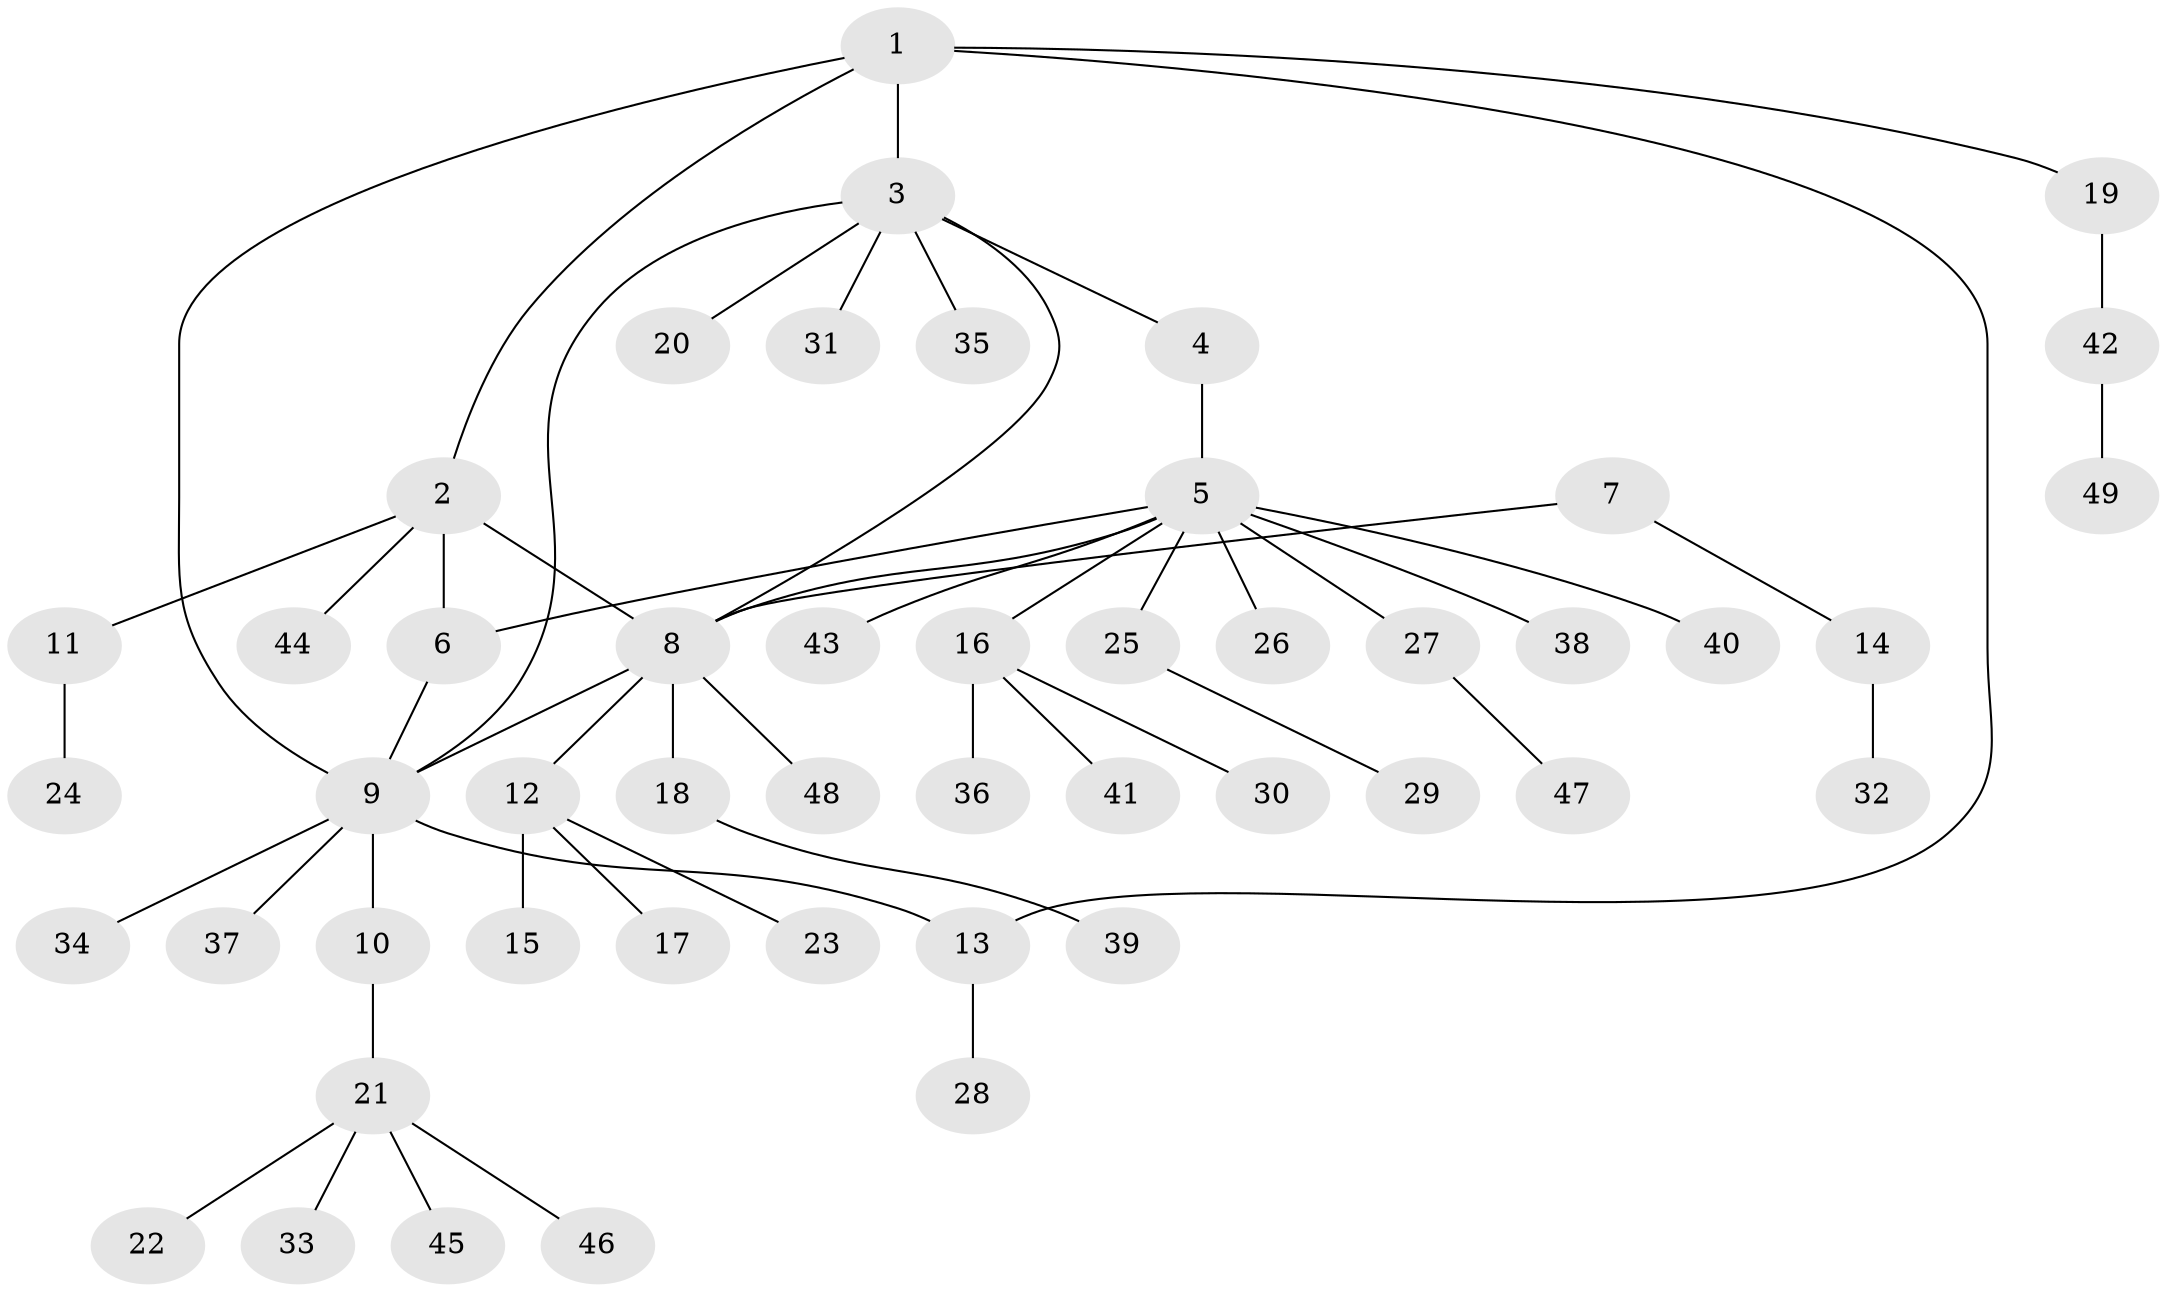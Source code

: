 // Generated by graph-tools (version 1.1) at 2025/54/03/09/25 04:54:36]
// undirected, 49 vertices, 55 edges
graph export_dot {
graph [start="1"]
  node [color=gray90,style=filled];
  1;
  2;
  3;
  4;
  5;
  6;
  7;
  8;
  9;
  10;
  11;
  12;
  13;
  14;
  15;
  16;
  17;
  18;
  19;
  20;
  21;
  22;
  23;
  24;
  25;
  26;
  27;
  28;
  29;
  30;
  31;
  32;
  33;
  34;
  35;
  36;
  37;
  38;
  39;
  40;
  41;
  42;
  43;
  44;
  45;
  46;
  47;
  48;
  49;
  1 -- 2;
  1 -- 3;
  1 -- 9;
  1 -- 13;
  1 -- 19;
  2 -- 6;
  2 -- 8;
  2 -- 11;
  2 -- 44;
  3 -- 4;
  3 -- 8;
  3 -- 9;
  3 -- 20;
  3 -- 31;
  3 -- 35;
  4 -- 5;
  5 -- 6;
  5 -- 8;
  5 -- 16;
  5 -- 25;
  5 -- 26;
  5 -- 27;
  5 -- 38;
  5 -- 40;
  5 -- 43;
  6 -- 9;
  7 -- 8;
  7 -- 14;
  8 -- 9;
  8 -- 12;
  8 -- 18;
  8 -- 48;
  9 -- 10;
  9 -- 13;
  9 -- 34;
  9 -- 37;
  10 -- 21;
  11 -- 24;
  12 -- 15;
  12 -- 17;
  12 -- 23;
  13 -- 28;
  14 -- 32;
  16 -- 30;
  16 -- 36;
  16 -- 41;
  18 -- 39;
  19 -- 42;
  21 -- 22;
  21 -- 33;
  21 -- 45;
  21 -- 46;
  25 -- 29;
  27 -- 47;
  42 -- 49;
}
